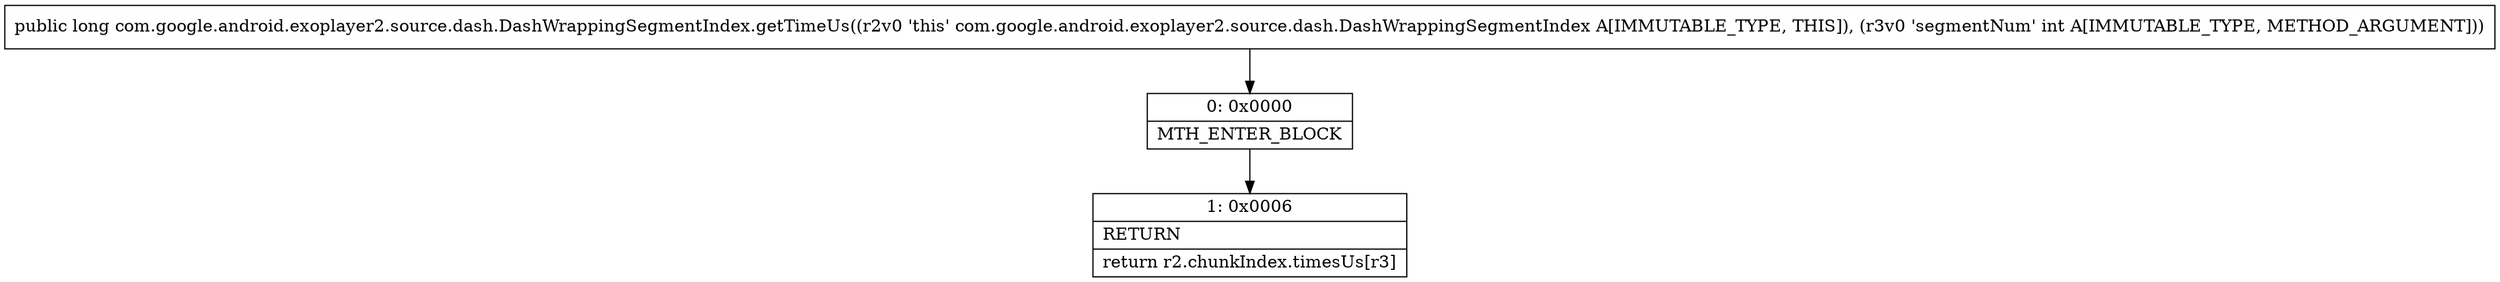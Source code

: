 digraph "CFG forcom.google.android.exoplayer2.source.dash.DashWrappingSegmentIndex.getTimeUs(I)J" {
Node_0 [shape=record,label="{0\:\ 0x0000|MTH_ENTER_BLOCK\l}"];
Node_1 [shape=record,label="{1\:\ 0x0006|RETURN\l|return r2.chunkIndex.timesUs[r3]\l}"];
MethodNode[shape=record,label="{public long com.google.android.exoplayer2.source.dash.DashWrappingSegmentIndex.getTimeUs((r2v0 'this' com.google.android.exoplayer2.source.dash.DashWrappingSegmentIndex A[IMMUTABLE_TYPE, THIS]), (r3v0 'segmentNum' int A[IMMUTABLE_TYPE, METHOD_ARGUMENT])) }"];
MethodNode -> Node_0;
Node_0 -> Node_1;
}

